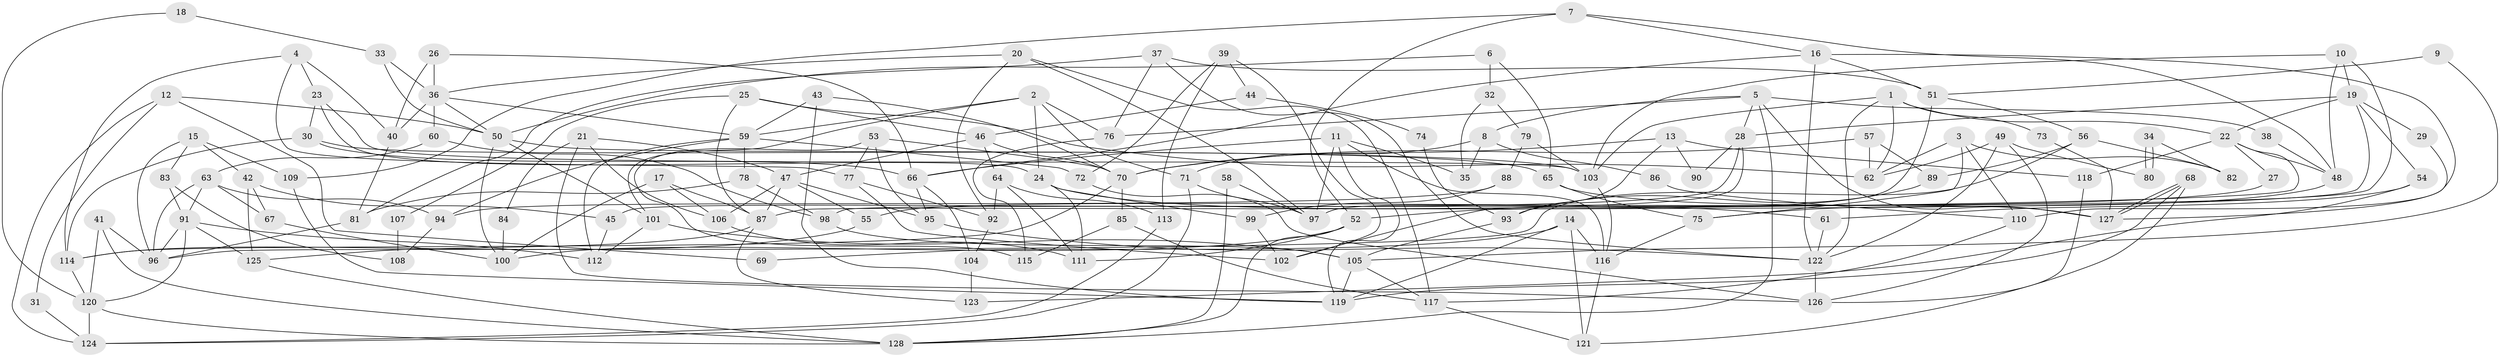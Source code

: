 // Generated by graph-tools (version 1.1) at 2025/15/03/09/25 04:15:17]
// undirected, 128 vertices, 256 edges
graph export_dot {
graph [start="1"]
  node [color=gray90,style=filled];
  1;
  2;
  3;
  4;
  5;
  6;
  7;
  8;
  9;
  10;
  11;
  12;
  13;
  14;
  15;
  16;
  17;
  18;
  19;
  20;
  21;
  22;
  23;
  24;
  25;
  26;
  27;
  28;
  29;
  30;
  31;
  32;
  33;
  34;
  35;
  36;
  37;
  38;
  39;
  40;
  41;
  42;
  43;
  44;
  45;
  46;
  47;
  48;
  49;
  50;
  51;
  52;
  53;
  54;
  55;
  56;
  57;
  58;
  59;
  60;
  61;
  62;
  63;
  64;
  65;
  66;
  67;
  68;
  69;
  70;
  71;
  72;
  73;
  74;
  75;
  76;
  77;
  78;
  79;
  80;
  81;
  82;
  83;
  84;
  85;
  86;
  87;
  88;
  89;
  90;
  91;
  92;
  93;
  94;
  95;
  96;
  97;
  98;
  99;
  100;
  101;
  102;
  103;
  104;
  105;
  106;
  107;
  108;
  109;
  110;
  111;
  112;
  113;
  114;
  115;
  116;
  117;
  118;
  119;
  120;
  121;
  122;
  123;
  124;
  125;
  126;
  127;
  128;
  1 -- 22;
  1 -- 62;
  1 -- 73;
  1 -- 103;
  1 -- 122;
  2 -- 59;
  2 -- 71;
  2 -- 24;
  2 -- 76;
  2 -- 101;
  3 -- 62;
  3 -- 110;
  3 -- 75;
  3 -- 82;
  4 -- 114;
  4 -- 40;
  4 -- 23;
  4 -- 77;
  5 -- 76;
  5 -- 127;
  5 -- 8;
  5 -- 28;
  5 -- 38;
  5 -- 128;
  6 -- 32;
  6 -- 50;
  6 -- 65;
  7 -- 48;
  7 -- 16;
  7 -- 52;
  7 -- 109;
  8 -- 71;
  8 -- 35;
  8 -- 86;
  9 -- 105;
  9 -- 51;
  10 -- 48;
  10 -- 103;
  10 -- 19;
  10 -- 98;
  11 -- 116;
  11 -- 97;
  11 -- 35;
  11 -- 66;
  11 -- 119;
  12 -- 124;
  12 -- 50;
  12 -- 31;
  12 -- 69;
  13 -- 118;
  13 -- 70;
  13 -- 90;
  13 -- 93;
  14 -- 121;
  14 -- 119;
  14 -- 69;
  14 -- 116;
  15 -- 109;
  15 -- 96;
  15 -- 42;
  15 -- 83;
  16 -- 66;
  16 -- 51;
  16 -- 110;
  16 -- 122;
  17 -- 87;
  17 -- 100;
  17 -- 106;
  18 -- 33;
  18 -- 120;
  19 -- 87;
  19 -- 22;
  19 -- 28;
  19 -- 29;
  19 -- 54;
  20 -- 36;
  20 -- 117;
  20 -- 92;
  20 -- 97;
  21 -- 106;
  21 -- 47;
  21 -- 84;
  21 -- 126;
  22 -- 52;
  22 -- 27;
  22 -- 48;
  22 -- 118;
  23 -- 103;
  23 -- 24;
  23 -- 30;
  24 -- 61;
  24 -- 99;
  24 -- 111;
  25 -- 46;
  25 -- 87;
  25 -- 62;
  25 -- 107;
  26 -- 36;
  26 -- 40;
  26 -- 66;
  27 -- 55;
  28 -- 45;
  28 -- 90;
  28 -- 102;
  29 -- 127;
  30 -- 66;
  30 -- 65;
  30 -- 114;
  31 -- 124;
  32 -- 35;
  32 -- 79;
  33 -- 50;
  33 -- 36;
  34 -- 80;
  34 -- 80;
  34 -- 82;
  36 -- 50;
  36 -- 60;
  36 -- 40;
  36 -- 59;
  37 -- 76;
  37 -- 122;
  37 -- 51;
  37 -- 81;
  38 -- 48;
  39 -- 102;
  39 -- 72;
  39 -- 44;
  39 -- 113;
  40 -- 81;
  41 -- 120;
  41 -- 128;
  41 -- 96;
  42 -- 67;
  42 -- 45;
  42 -- 125;
  43 -- 70;
  43 -- 59;
  43 -- 119;
  44 -- 46;
  44 -- 74;
  45 -- 112;
  46 -- 47;
  46 -- 64;
  46 -- 70;
  47 -- 106;
  47 -- 95;
  47 -- 55;
  47 -- 87;
  48 -- 75;
  49 -- 122;
  49 -- 126;
  49 -- 62;
  49 -- 80;
  50 -- 103;
  50 -- 101;
  50 -- 100;
  51 -- 56;
  51 -- 97;
  52 -- 128;
  52 -- 100;
  52 -- 111;
  53 -- 95;
  53 -- 77;
  53 -- 70;
  53 -- 115;
  54 -- 61;
  54 -- 123;
  55 -- 114;
  56 -- 89;
  56 -- 96;
  56 -- 82;
  57 -- 70;
  57 -- 62;
  57 -- 89;
  58 -- 128;
  58 -- 97;
  59 -- 112;
  59 -- 72;
  59 -- 78;
  59 -- 94;
  60 -- 98;
  60 -- 63;
  61 -- 122;
  63 -- 91;
  63 -- 96;
  63 -- 67;
  63 -- 94;
  64 -- 92;
  64 -- 111;
  64 -- 113;
  65 -- 75;
  65 -- 127;
  66 -- 95;
  66 -- 104;
  67 -- 100;
  68 -- 119;
  68 -- 127;
  68 -- 127;
  68 -- 121;
  70 -- 85;
  70 -- 114;
  71 -- 124;
  71 -- 97;
  72 -- 126;
  73 -- 127;
  74 -- 93;
  75 -- 116;
  76 -- 115;
  77 -- 92;
  77 -- 102;
  78 -- 98;
  78 -- 81;
  79 -- 103;
  79 -- 88;
  81 -- 96;
  83 -- 91;
  83 -- 108;
  84 -- 100;
  85 -- 117;
  85 -- 115;
  86 -- 110;
  87 -- 125;
  87 -- 123;
  88 -- 94;
  88 -- 99;
  89 -- 93;
  91 -- 96;
  91 -- 120;
  91 -- 112;
  91 -- 125;
  92 -- 104;
  93 -- 105;
  94 -- 108;
  95 -- 122;
  98 -- 105;
  99 -- 102;
  101 -- 112;
  101 -- 105;
  103 -- 116;
  104 -- 123;
  105 -- 119;
  105 -- 117;
  106 -- 111;
  107 -- 108;
  109 -- 119;
  110 -- 117;
  113 -- 124;
  114 -- 120;
  116 -- 121;
  117 -- 121;
  118 -- 126;
  120 -- 128;
  120 -- 124;
  122 -- 126;
  125 -- 128;
}

